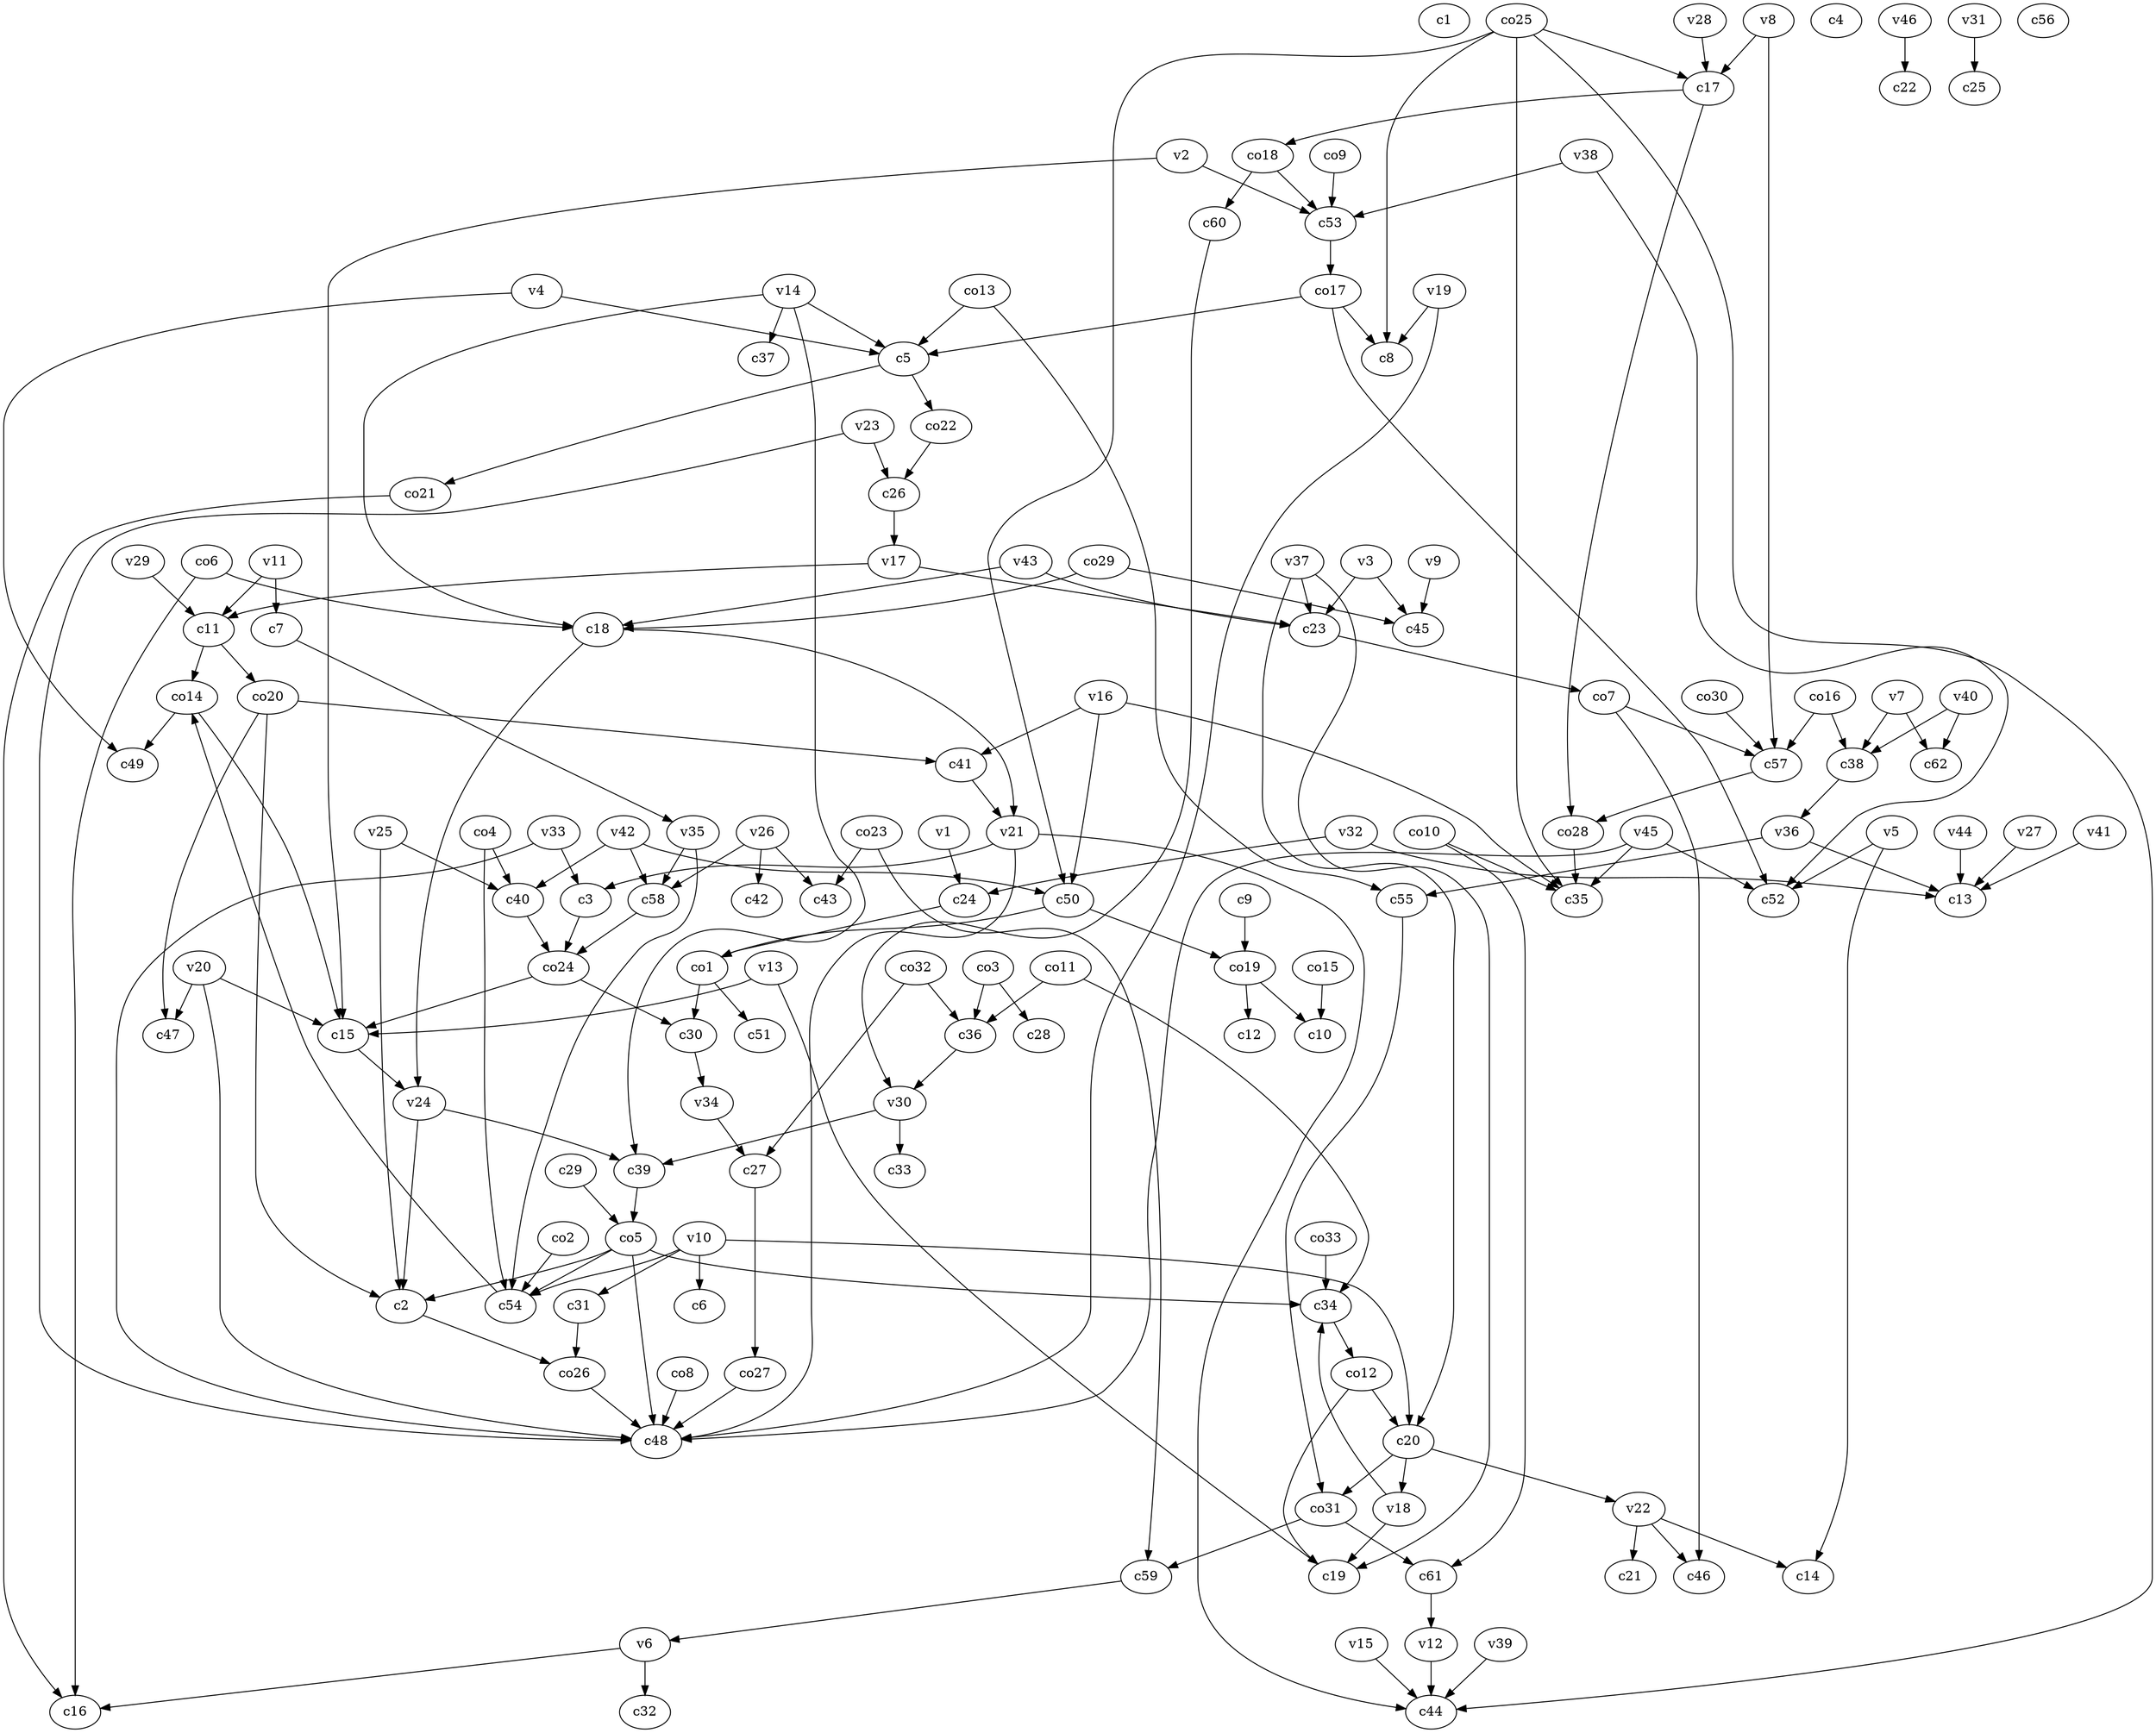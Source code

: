 strict digraph  {
c1;
c2;
c3;
c4;
c5;
c6;
c7;
c8;
c9;
c10;
c11;
c12;
c13;
c14;
c15;
c16;
c17;
c18;
c19;
c20;
c21;
c22;
c23;
c24;
c25;
c26;
c27;
c28;
c29;
c30;
c31;
c32;
c33;
c34;
c35;
c36;
c37;
c38;
c39;
c40;
c41;
c42;
c43;
c44;
c45;
c46;
c47;
c48;
c49;
c50;
c51;
c52;
c53;
c54;
c55;
c56;
c57;
c58;
c59;
c60;
c61;
c62;
v1;
v2;
v3;
v4;
v5;
v6;
v7;
v8;
v9;
v10;
v11;
v12;
v13;
v14;
v15;
v16;
v17;
v18;
v19;
v20;
v21;
v22;
v23;
v24;
v25;
v26;
v27;
v28;
v29;
v30;
v31;
v32;
v33;
v34;
v35;
v36;
v37;
v38;
v39;
v40;
v41;
v42;
v43;
v44;
v45;
v46;
co1;
co2;
co3;
co4;
co5;
co6;
co7;
co8;
co9;
co10;
co11;
co12;
co13;
co14;
co15;
co16;
co17;
co18;
co19;
co20;
co21;
co22;
co23;
co24;
co25;
co26;
co27;
co28;
co29;
co30;
co31;
co32;
co33;
c2 -> co26  [weight=1];
c3 -> co24  [weight=1];
c5 -> co21  [weight=1];
c5 -> co22  [weight=1];
c7 -> v35  [weight=1];
c9 -> co19  [weight=1];
c11 -> co14  [weight=1];
c11 -> co20  [weight=1];
c15 -> v24  [weight=1];
c17 -> co18  [weight=1];
c17 -> co28  [weight=1];
c18 -> v21  [weight=1];
c18 -> v24  [weight=1];
c20 -> co31  [weight=1];
c20 -> v18  [weight=1];
c20 -> v22  [weight=1];
c23 -> co7  [weight=1];
c24 -> co1  [weight=1];
c26 -> v17  [weight=1];
c27 -> co27  [weight=1];
c29 -> co5  [weight=1];
c30 -> v34  [weight=1];
c31 -> co26  [weight=1];
c34 -> co12  [weight=1];
c36 -> v30  [weight=1];
c38 -> v36  [weight=1];
c39 -> co5  [weight=1];
c40 -> co24  [weight=1];
c41 -> v21  [weight=1];
c50 -> co19  [weight=1];
c50 -> co1  [weight=1];
c53 -> co17  [weight=1];
c54 -> co14  [weight=1];
c55 -> co31  [weight=1];
c57 -> co28  [weight=1];
c58 -> co24  [weight=1];
c59 -> v6  [weight=1];
c60 -> v30  [weight=1];
c61 -> v12  [weight=1];
v1 -> c24  [weight=1];
v2 -> c15  [weight=1];
v2 -> c53  [weight=1];
v3 -> c45  [weight=1];
v3 -> c23  [weight=1];
v4 -> c49  [weight=1];
v4 -> c5  [weight=1];
v5 -> c52  [weight=1];
v5 -> c14  [weight=1];
v6 -> c16  [weight=1];
v6 -> c32  [weight=1];
v7 -> c62  [weight=1];
v7 -> c38  [weight=1];
v8 -> c57  [weight=1];
v8 -> c17  [weight=1];
v9 -> c45  [weight=1];
v10 -> c20  [weight=1];
v10 -> c31  [weight=1];
v10 -> c54  [weight=1];
v10 -> c6  [weight=1];
v11 -> c11  [weight=1];
v11 -> c7  [weight=1];
v12 -> c44  [weight=1];
v13 -> c15  [weight=1];
v13 -> c19  [weight=1];
v14 -> c39  [weight=1];
v14 -> c5  [weight=1];
v14 -> c18  [weight=1];
v14 -> c37  [weight=1];
v15 -> c44  [weight=1];
v16 -> c41  [weight=1];
v16 -> c35  [weight=1];
v16 -> c50  [weight=1];
v17 -> c23  [weight=1];
v17 -> c11  [weight=1];
v18 -> c34  [weight=1];
v18 -> c19  [weight=1];
v19 -> c48  [weight=1];
v19 -> c8  [weight=1];
v20 -> c48  [weight=1];
v20 -> c47  [weight=1];
v20 -> c15  [weight=1];
v21 -> c44  [weight=1];
v21 -> c48  [weight=1];
v21 -> c3  [weight=1];
v22 -> c14  [weight=1];
v22 -> c21  [weight=1];
v22 -> c46  [weight=1];
v23 -> c26  [weight=1];
v23 -> c48  [weight=1];
v24 -> c39  [weight=1];
v24 -> c2  [weight=1];
v25 -> c2  [weight=1];
v25 -> c40  [weight=1];
v26 -> c42  [weight=1];
v26 -> c58  [weight=1];
v26 -> c43  [weight=1];
v27 -> c13  [weight=1];
v28 -> c17  [weight=1];
v29 -> c11  [weight=1];
v30 -> c33  [weight=1];
v30 -> c39  [weight=1];
v31 -> c25  [weight=1];
v32 -> c24  [weight=1];
v32 -> c13  [weight=1];
v33 -> c48  [weight=1];
v33 -> c3  [weight=1];
v34 -> c27  [weight=1];
v35 -> c54  [weight=1];
v35 -> c58  [weight=1];
v36 -> c13  [weight=1];
v36 -> c55  [weight=1];
v37 -> c20  [weight=1];
v37 -> c23  [weight=1];
v37 -> c19  [weight=1];
v38 -> c52  [weight=1];
v38 -> c53  [weight=1];
v39 -> c44  [weight=1];
v40 -> c62  [weight=1];
v40 -> c38  [weight=1];
v41 -> c13  [weight=1];
v42 -> c40  [weight=1];
v42 -> c58  [weight=1];
v42 -> c50  [weight=1];
v43 -> c23  [weight=1];
v43 -> c18  [weight=1];
v44 -> c13  [weight=1];
v45 -> c52  [weight=1];
v45 -> c48  [weight=1];
v45 -> c35  [weight=1];
v46 -> c22  [weight=1];
co1 -> c30  [weight=1];
co1 -> c51  [weight=1];
co2 -> c54  [weight=1];
co3 -> c28  [weight=1];
co3 -> c36  [weight=1];
co4 -> c54  [weight=1];
co4 -> c40  [weight=1];
co5 -> c2  [weight=1];
co5 -> c48  [weight=1];
co5 -> c34  [weight=1];
co5 -> c54  [weight=1];
co6 -> c18  [weight=1];
co6 -> c16  [weight=1];
co7 -> c57  [weight=1];
co7 -> c46  [weight=1];
co8 -> c48  [weight=1];
co9 -> c53  [weight=1];
co10 -> c35  [weight=1];
co10 -> c61  [weight=1];
co11 -> c36  [weight=1];
co11 -> c34  [weight=1];
co12 -> c20  [weight=1];
co12 -> c19  [weight=1];
co13 -> c5  [weight=1];
co13 -> c55  [weight=1];
co14 -> c15  [weight=1];
co14 -> c49  [weight=1];
co15 -> c10  [weight=1];
co16 -> c38  [weight=1];
co16 -> c57  [weight=1];
co17 -> c5  [weight=1];
co17 -> c8  [weight=1];
co17 -> c52  [weight=1];
co18 -> c60  [weight=1];
co18 -> c53  [weight=1];
co19 -> c10  [weight=1];
co19 -> c12  [weight=1];
co20 -> c47  [weight=1];
co20 -> c41  [weight=1];
co20 -> c2  [weight=1];
co21 -> c16  [weight=1];
co22 -> c26  [weight=1];
co23 -> c43  [weight=1];
co23 -> c59  [weight=1];
co24 -> c15  [weight=1];
co24 -> c30  [weight=1];
co25 -> c8  [weight=1];
co25 -> c35  [weight=1];
co25 -> c44  [weight=1];
co25 -> c17  [weight=1];
co25 -> c50  [weight=1];
co26 -> c48  [weight=1];
co27 -> c48  [weight=1];
co28 -> c35  [weight=1];
co29 -> c45  [weight=1];
co29 -> c18  [weight=1];
co30 -> c57  [weight=1];
co31 -> c59  [weight=1];
co31 -> c61  [weight=1];
co32 -> c27  [weight=1];
co32 -> c36  [weight=1];
co33 -> c34  [weight=1];
}
